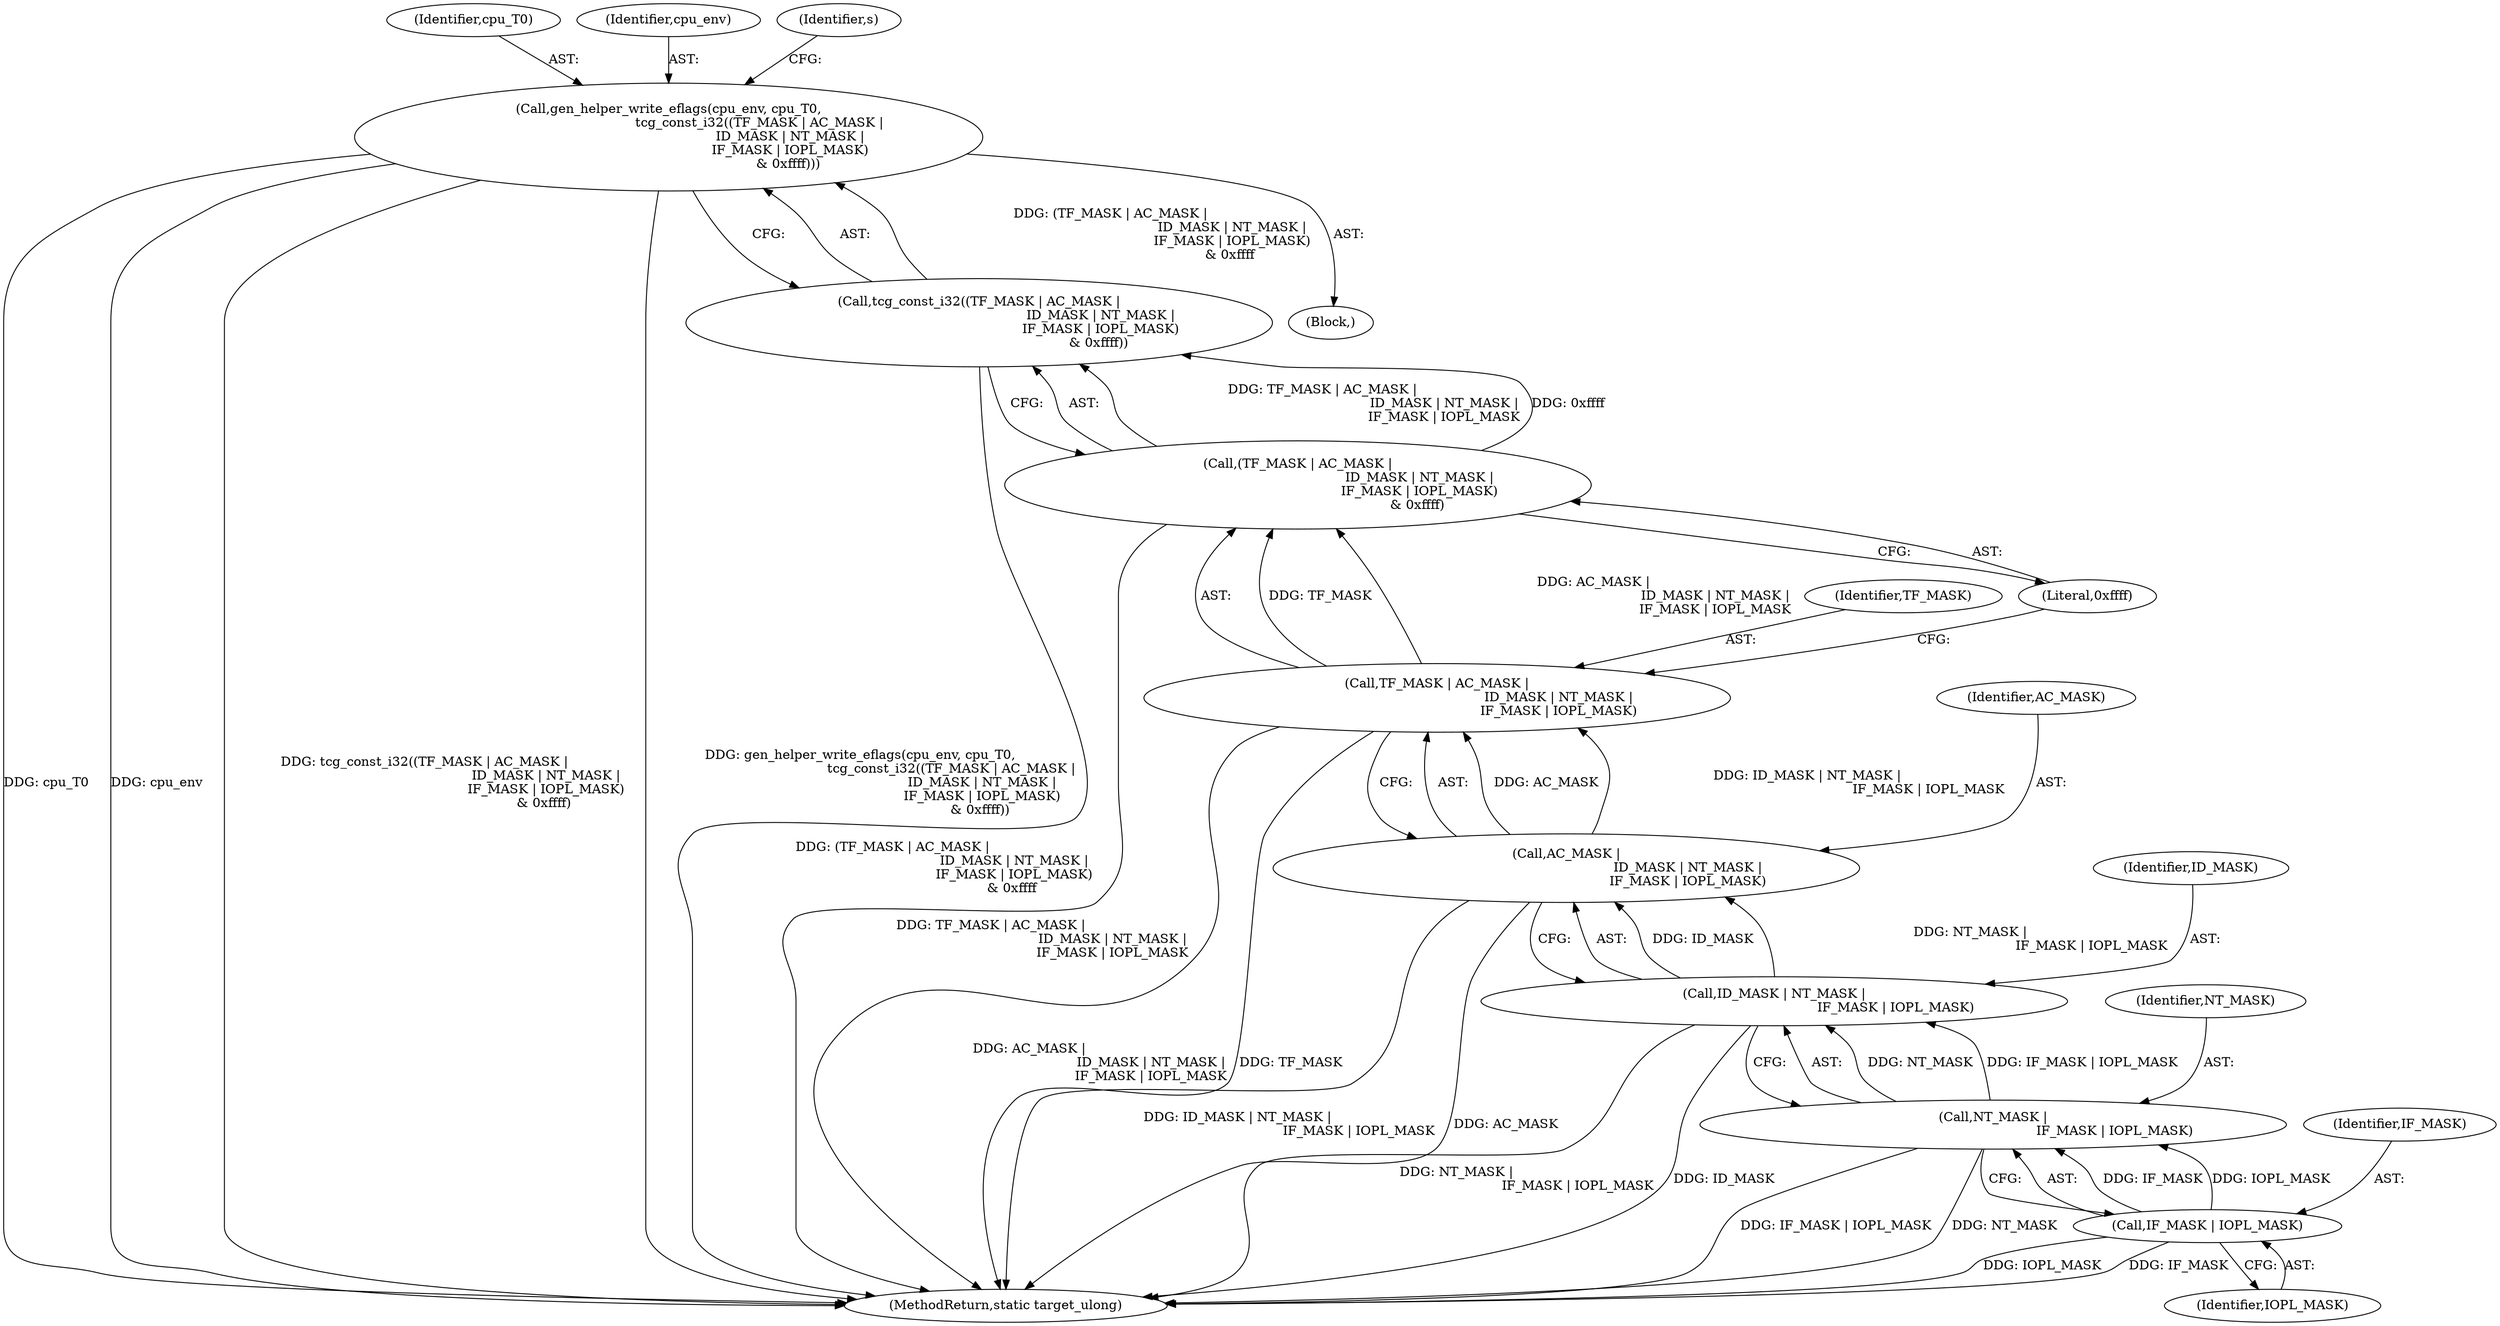 digraph "0_qemu_30663fd26c0307e414622c7a8607fbc04f92ec14@API" {
"1006649" [label="(Call,gen_helper_write_eflags(cpu_env, cpu_T0,\n                                            tcg_const_i32((TF_MASK | AC_MASK |\n                                                           ID_MASK | NT_MASK |\n                                                           IF_MASK | IOPL_MASK)\n                                                          & 0xffff)))"];
"1006652" [label="(Call,tcg_const_i32((TF_MASK | AC_MASK |\n                                                           ID_MASK | NT_MASK |\n                                                           IF_MASK | IOPL_MASK)\n                                                          & 0xffff))"];
"1006653" [label="(Call,(TF_MASK | AC_MASK |\n                                                           ID_MASK | NT_MASK |\n                                                           IF_MASK | IOPL_MASK)\n                                                          & 0xffff)"];
"1006654" [label="(Call,TF_MASK | AC_MASK |\n                                                           ID_MASK | NT_MASK |\n                                                           IF_MASK | IOPL_MASK)"];
"1006656" [label="(Call,AC_MASK |\n                                                           ID_MASK | NT_MASK |\n                                                           IF_MASK | IOPL_MASK)"];
"1006658" [label="(Call,ID_MASK | NT_MASK |\n                                                           IF_MASK | IOPL_MASK)"];
"1006660" [label="(Call,NT_MASK |\n                                                           IF_MASK | IOPL_MASK)"];
"1006662" [label="(Call,IF_MASK | IOPL_MASK)"];
"1006651" [label="(Identifier,cpu_T0)"];
"1006655" [label="(Identifier,TF_MASK)"];
"1006662" [label="(Call,IF_MASK | IOPL_MASK)"];
"1011840" [label="(MethodReturn,static target_ulong)"];
"1006649" [label="(Call,gen_helper_write_eflags(cpu_env, cpu_T0,\n                                            tcg_const_i32((TF_MASK | AC_MASK |\n                                                           ID_MASK | NT_MASK |\n                                                           IF_MASK | IOPL_MASK)\n                                                          & 0xffff)))"];
"1006665" [label="(Literal,0xffff)"];
"1006648" [label="(Block,)"];
"1006652" [label="(Call,tcg_const_i32((TF_MASK | AC_MASK |\n                                                           ID_MASK | NT_MASK |\n                                                           IF_MASK | IOPL_MASK)\n                                                          & 0xffff))"];
"1006660" [label="(Call,NT_MASK |\n                                                           IF_MASK | IOPL_MASK)"];
"1006650" [label="(Identifier,cpu_env)"];
"1006658" [label="(Call,ID_MASK | NT_MASK |\n                                                           IF_MASK | IOPL_MASK)"];
"1006654" [label="(Call,TF_MASK | AC_MASK |\n                                                           ID_MASK | NT_MASK |\n                                                           IF_MASK | IOPL_MASK)"];
"1006657" [label="(Identifier,AC_MASK)"];
"1006661" [label="(Identifier,NT_MASK)"];
"1006663" [label="(Identifier,IF_MASK)"];
"1006664" [label="(Identifier,IOPL_MASK)"];
"1006746" [label="(Identifier,s)"];
"1006653" [label="(Call,(TF_MASK | AC_MASK |\n                                                           ID_MASK | NT_MASK |\n                                                           IF_MASK | IOPL_MASK)\n                                                          & 0xffff)"];
"1006659" [label="(Identifier,ID_MASK)"];
"1006656" [label="(Call,AC_MASK |\n                                                           ID_MASK | NT_MASK |\n                                                           IF_MASK | IOPL_MASK)"];
"1006649" -> "1006648"  [label="AST: "];
"1006649" -> "1006652"  [label="CFG: "];
"1006650" -> "1006649"  [label="AST: "];
"1006651" -> "1006649"  [label="AST: "];
"1006652" -> "1006649"  [label="AST: "];
"1006746" -> "1006649"  [label="CFG: "];
"1006649" -> "1011840"  [label="DDG: cpu_T0"];
"1006649" -> "1011840"  [label="DDG: cpu_env"];
"1006649" -> "1011840"  [label="DDG: tcg_const_i32((TF_MASK | AC_MASK |\n                                                           ID_MASK | NT_MASK |\n                                                           IF_MASK | IOPL_MASK)\n                                                          & 0xffff)"];
"1006649" -> "1011840"  [label="DDG: gen_helper_write_eflags(cpu_env, cpu_T0,\n                                            tcg_const_i32((TF_MASK | AC_MASK |\n                                                           ID_MASK | NT_MASK |\n                                                           IF_MASK | IOPL_MASK)\n                                                          & 0xffff))"];
"1006652" -> "1006649"  [label="DDG: (TF_MASK | AC_MASK |\n                                                           ID_MASK | NT_MASK |\n                                                           IF_MASK | IOPL_MASK)\n                                                          & 0xffff"];
"1006652" -> "1006653"  [label="CFG: "];
"1006653" -> "1006652"  [label="AST: "];
"1006652" -> "1011840"  [label="DDG: (TF_MASK | AC_MASK |\n                                                           ID_MASK | NT_MASK |\n                                                           IF_MASK | IOPL_MASK)\n                                                          & 0xffff"];
"1006653" -> "1006652"  [label="DDG: TF_MASK | AC_MASK |\n                                                           ID_MASK | NT_MASK |\n                                                           IF_MASK | IOPL_MASK"];
"1006653" -> "1006652"  [label="DDG: 0xffff"];
"1006653" -> "1006665"  [label="CFG: "];
"1006654" -> "1006653"  [label="AST: "];
"1006665" -> "1006653"  [label="AST: "];
"1006653" -> "1011840"  [label="DDG: TF_MASK | AC_MASK |\n                                                           ID_MASK | NT_MASK |\n                                                           IF_MASK | IOPL_MASK"];
"1006654" -> "1006653"  [label="DDG: TF_MASK"];
"1006654" -> "1006653"  [label="DDG: AC_MASK |\n                                                           ID_MASK | NT_MASK |\n                                                           IF_MASK | IOPL_MASK"];
"1006654" -> "1006656"  [label="CFG: "];
"1006655" -> "1006654"  [label="AST: "];
"1006656" -> "1006654"  [label="AST: "];
"1006665" -> "1006654"  [label="CFG: "];
"1006654" -> "1011840"  [label="DDG: AC_MASK |\n                                                           ID_MASK | NT_MASK |\n                                                           IF_MASK | IOPL_MASK"];
"1006654" -> "1011840"  [label="DDG: TF_MASK"];
"1006656" -> "1006654"  [label="DDG: AC_MASK"];
"1006656" -> "1006654"  [label="DDG: ID_MASK | NT_MASK |\n                                                           IF_MASK | IOPL_MASK"];
"1006656" -> "1006658"  [label="CFG: "];
"1006657" -> "1006656"  [label="AST: "];
"1006658" -> "1006656"  [label="AST: "];
"1006656" -> "1011840"  [label="DDG: ID_MASK | NT_MASK |\n                                                           IF_MASK | IOPL_MASK"];
"1006656" -> "1011840"  [label="DDG: AC_MASK"];
"1006658" -> "1006656"  [label="DDG: ID_MASK"];
"1006658" -> "1006656"  [label="DDG: NT_MASK |\n                                                           IF_MASK | IOPL_MASK"];
"1006658" -> "1006660"  [label="CFG: "];
"1006659" -> "1006658"  [label="AST: "];
"1006660" -> "1006658"  [label="AST: "];
"1006658" -> "1011840"  [label="DDG: NT_MASK |\n                                                           IF_MASK | IOPL_MASK"];
"1006658" -> "1011840"  [label="DDG: ID_MASK"];
"1006660" -> "1006658"  [label="DDG: NT_MASK"];
"1006660" -> "1006658"  [label="DDG: IF_MASK | IOPL_MASK"];
"1006660" -> "1006662"  [label="CFG: "];
"1006661" -> "1006660"  [label="AST: "];
"1006662" -> "1006660"  [label="AST: "];
"1006660" -> "1011840"  [label="DDG: IF_MASK | IOPL_MASK"];
"1006660" -> "1011840"  [label="DDG: NT_MASK"];
"1006662" -> "1006660"  [label="DDG: IF_MASK"];
"1006662" -> "1006660"  [label="DDG: IOPL_MASK"];
"1006662" -> "1006664"  [label="CFG: "];
"1006663" -> "1006662"  [label="AST: "];
"1006664" -> "1006662"  [label="AST: "];
"1006662" -> "1011840"  [label="DDG: IOPL_MASK"];
"1006662" -> "1011840"  [label="DDG: IF_MASK"];
}
